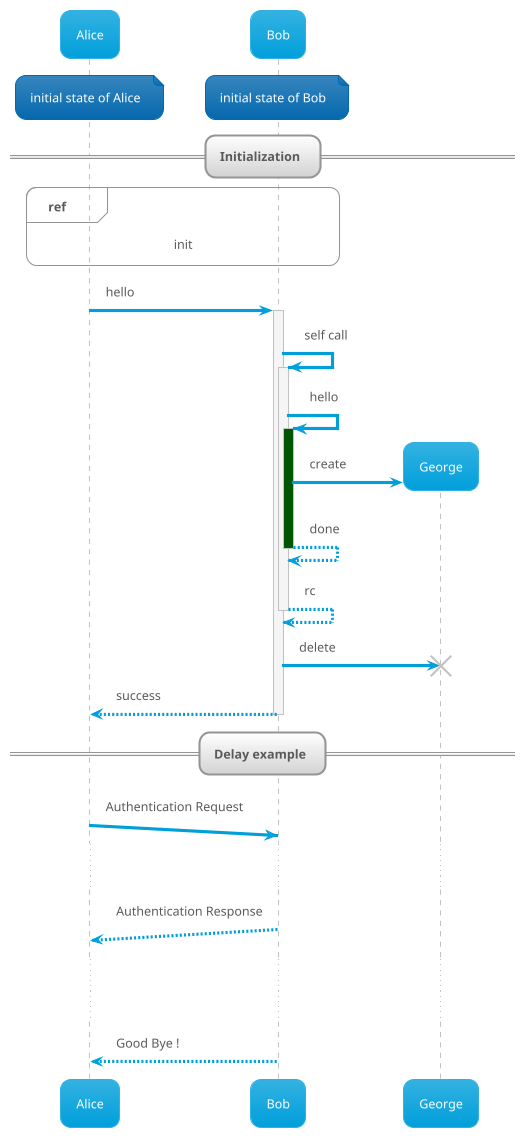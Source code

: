' Do not edit
' Theme Gallery
' autogenerated by script
'
@startuml
!theme bluegray
note over Alice : initial state of Alice
/ note over Bob : initial state of Bob
== Initialization ==
ref over Alice, Bob : init
Alice -> Bob ++ : hello
Bob -> Bob ++ : self call
Bob -> Bob ++  #005500 : hello
Bob -> George ** : create
return done
return rc
Bob -> George !! : delete
return success

== Delay example ==
Alice ->(10) Bob: Authentication Request
...
Bob -->(10) Alice: Authentication Response
...5 minutes later...
Bob --> Alice: Good Bye !
@enduml
